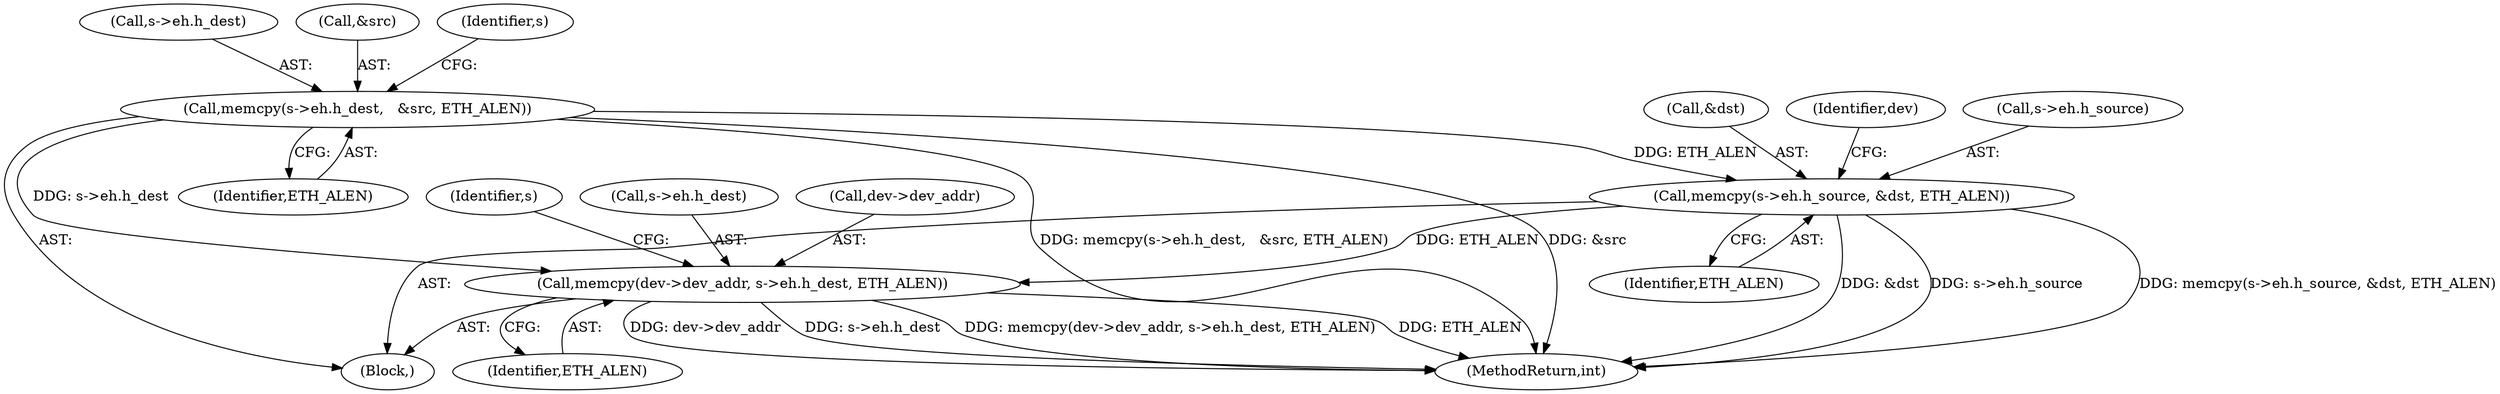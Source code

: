digraph "0_linux_71bb99a02b32b4cc4265118e85f6035ca72923f0@API" {
"1000215" [label="(Call,memcpy(dev->dev_addr, s->eh.h_dest, ETH_ALEN))"];
"1000197" [label="(Call,memcpy(s->eh.h_dest,   &src, ETH_ALEN))"];
"1000206" [label="(Call,memcpy(s->eh.h_source, &dst, ETH_ALEN))"];
"1000219" [label="(Call,s->eh.h_dest)"];
"1000198" [label="(Call,s->eh.h_dest)"];
"1000203" [label="(Call,&src)"];
"1000214" [label="(Identifier,ETH_ALEN)"];
"1000215" [label="(Call,memcpy(dev->dev_addr, s->eh.h_dest, ETH_ALEN))"];
"1000206" [label="(Call,memcpy(s->eh.h_source, &dst, ETH_ALEN))"];
"1000108" [label="(Block,)"];
"1000216" [label="(Call,dev->dev_addr)"];
"1000197" [label="(Call,memcpy(s->eh.h_dest,   &src, ETH_ALEN))"];
"1000227" [label="(Identifier,s)"];
"1000205" [label="(Identifier,ETH_ALEN)"];
"1000207" [label="(Call,s->eh.h_source)"];
"1000209" [label="(Identifier,s)"];
"1000212" [label="(Call,&dst)"];
"1000224" [label="(Identifier,ETH_ALEN)"];
"1000336" [label="(MethodReturn,int)"];
"1000217" [label="(Identifier,dev)"];
"1000215" -> "1000108"  [label="AST: "];
"1000215" -> "1000224"  [label="CFG: "];
"1000216" -> "1000215"  [label="AST: "];
"1000219" -> "1000215"  [label="AST: "];
"1000224" -> "1000215"  [label="AST: "];
"1000227" -> "1000215"  [label="CFG: "];
"1000215" -> "1000336"  [label="DDG: dev->dev_addr"];
"1000215" -> "1000336"  [label="DDG: s->eh.h_dest"];
"1000215" -> "1000336"  [label="DDG: memcpy(dev->dev_addr, s->eh.h_dest, ETH_ALEN)"];
"1000215" -> "1000336"  [label="DDG: ETH_ALEN"];
"1000197" -> "1000215"  [label="DDG: s->eh.h_dest"];
"1000206" -> "1000215"  [label="DDG: ETH_ALEN"];
"1000197" -> "1000108"  [label="AST: "];
"1000197" -> "1000205"  [label="CFG: "];
"1000198" -> "1000197"  [label="AST: "];
"1000203" -> "1000197"  [label="AST: "];
"1000205" -> "1000197"  [label="AST: "];
"1000209" -> "1000197"  [label="CFG: "];
"1000197" -> "1000336"  [label="DDG: &src"];
"1000197" -> "1000336"  [label="DDG: memcpy(s->eh.h_dest,   &src, ETH_ALEN)"];
"1000197" -> "1000206"  [label="DDG: ETH_ALEN"];
"1000206" -> "1000108"  [label="AST: "];
"1000206" -> "1000214"  [label="CFG: "];
"1000207" -> "1000206"  [label="AST: "];
"1000212" -> "1000206"  [label="AST: "];
"1000214" -> "1000206"  [label="AST: "];
"1000217" -> "1000206"  [label="CFG: "];
"1000206" -> "1000336"  [label="DDG: &dst"];
"1000206" -> "1000336"  [label="DDG: memcpy(s->eh.h_source, &dst, ETH_ALEN)"];
"1000206" -> "1000336"  [label="DDG: s->eh.h_source"];
}
